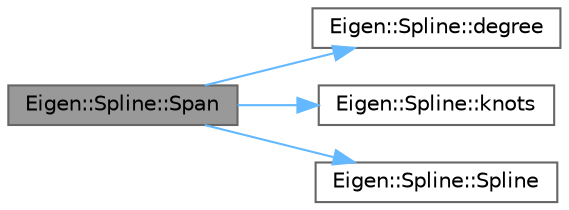 digraph "Eigen::Spline::Span"
{
 // LATEX_PDF_SIZE
  bgcolor="transparent";
  edge [fontname=Helvetica,fontsize=10,labelfontname=Helvetica,labelfontsize=10];
  node [fontname=Helvetica,fontsize=10,shape=box,height=0.2,width=0.4];
  rankdir="LR";
  Node1 [id="Node000001",label="Eigen::Spline::Span",height=0.2,width=0.4,color="gray40", fillcolor="grey60", style="filled", fontcolor="black",tooltip="Computes the spang within the provided knot vector in which u is falling."];
  Node1 -> Node2 [id="edge4_Node000001_Node000002",color="steelblue1",style="solid",tooltip=" "];
  Node2 [id="Node000002",label="Eigen::Spline::degree",height=0.2,width=0.4,color="grey40", fillcolor="white", style="filled",URL="$class_eigen_1_1_spline.html#a0df23e941ac0f31dcd095a4dd4f4a7ec",tooltip="Returns the spline degree."];
  Node1 -> Node3 [id="edge5_Node000001_Node000003",color="steelblue1",style="solid",tooltip=" "];
  Node3 [id="Node000003",label="Eigen::Spline::knots",height=0.2,width=0.4,color="grey40", fillcolor="white", style="filled",URL="$class_eigen_1_1_spline.html#aed36da10f9415d3c270c55925db4d2b2",tooltip="Returns the knots of the underlying spline."];
  Node1 -> Node4 [id="edge6_Node000001_Node000004",color="steelblue1",style="solid",tooltip=" "];
  Node4 [id="Node000004",label="Eigen::Spline::Spline",height=0.2,width=0.4,color="grey40", fillcolor="white", style="filled",URL="$class_eigen_1_1_spline.html#a25ebf3b3621db98ffe60eba3c0d64025",tooltip="Creates a (constant) zero spline. For Splines with dynamic degree, the resulting degree will be 0."];
}
